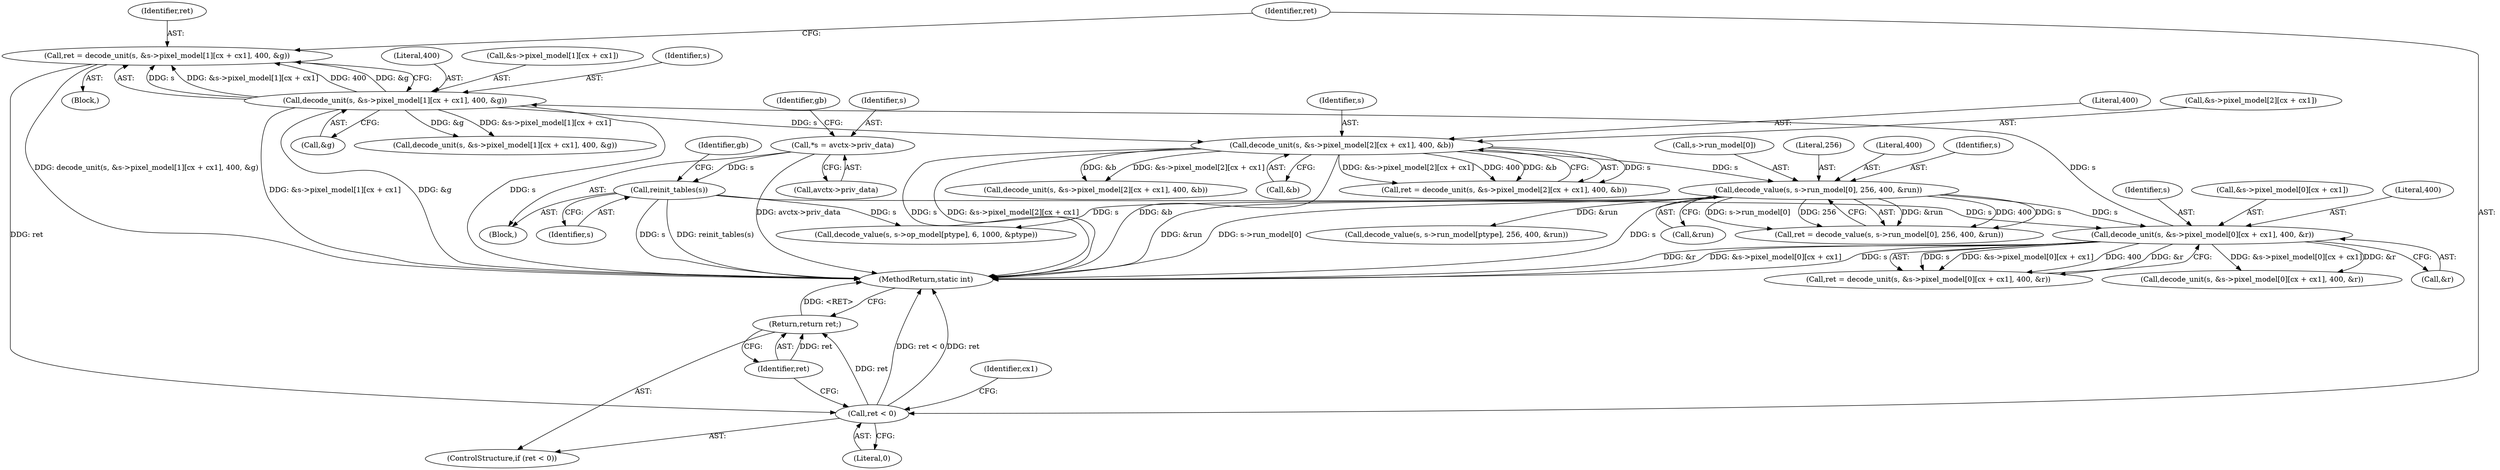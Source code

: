 digraph "0_FFmpeg_7ac5067146613997bb38442cb022d7f41321a706@integer" {
"1000221" [label="(Call,ret = decode_unit(s, &s->pixel_model[1][cx + cx1], 400, &g))"];
"1000223" [label="(Call,decode_unit(s, &s->pixel_model[1][cx + cx1], 400, &g))"];
"1000188" [label="(Call,decode_unit(s, &s->pixel_model[0][cx + cx1], 400, &r))"];
"1000293" [label="(Call,decode_value(s, s->run_model[0], 256, 400, &run))"];
"1000258" [label="(Call,decode_unit(s, &s->pixel_model[2][cx + cx1], 400, &b))"];
"1000166" [label="(Call,reinit_tables(s))"];
"1000106" [label="(Call,*s = avctx->priv_data)"];
"1000239" [label="(Call,ret < 0)"];
"1000242" [label="(Return,return ret;)"];
"1000108" [label="(Call,avctx->priv_data)"];
"1000189" [label="(Identifier,s)"];
"1000391" [label="(Call,decode_value(s, s->op_model[ptype], 6, 1000, &ptype))"];
"1000106" [label="(Call,*s = avctx->priv_data)"];
"1000302" [label="(Call,&run)"];
"1000291" [label="(Call,ret = decode_value(s, s->run_model[0], 256, 400, &run))"];
"1000235" [label="(Literal,400)"];
"1000243" [label="(Identifier,ret)"];
"1000223" [label="(Call,decode_unit(s, &s->pixel_model[1][cx + cx1], 400, &g))"];
"1000221" [label="(Call,ret = decode_unit(s, &s->pixel_model[1][cx + cx1], 400, &g))"];
"1000242" [label="(Return,return ret;)"];
"1000167" [label="(Identifier,s)"];
"1000295" [label="(Call,s->run_model[0])"];
"1000525" [label="(Call,decode_value(s, s->run_model[ptype], 256, 400, &run))"];
"1000166" [label="(Call,reinit_tables(s))"];
"1000225" [label="(Call,&s->pixel_model[1][cx + cx1])"];
"1000270" [label="(Literal,400)"];
"1000240" [label="(Identifier,ret)"];
"1000236" [label="(Call,&g)"];
"1000293" [label="(Call,decode_value(s, s->run_model[0], 256, 400, &run))"];
"1000258" [label="(Call,decode_unit(s, &s->pixel_model[2][cx + cx1], 400, &b))"];
"1000256" [label="(Call,ret = decode_unit(s, &s->pixel_model[2][cx + cx1], 400, &b))"];
"1000113" [label="(Identifier,gb)"];
"1000300" [label="(Literal,256)"];
"1000190" [label="(Call,&s->pixel_model[0][cx + cx1])"];
"1000260" [label="(Call,&s->pixel_model[2][cx + cx1])"];
"1000186" [label="(Call,ret = decode_unit(s, &s->pixel_model[0][cx + cx1], 400, &r))"];
"1000301" [label="(Literal,400)"];
"1000241" [label="(Literal,0)"];
"1000485" [label="(Call,decode_unit(s, &s->pixel_model[2][cx + cx1], 400, &b))"];
"1000450" [label="(Call,decode_unit(s, &s->pixel_model[1][cx + cx1], 400, &g))"];
"1000200" [label="(Literal,400)"];
"1000294" [label="(Identifier,s)"];
"1000238" [label="(ControlStructure,if (ret < 0))"];
"1000224" [label="(Identifier,s)"];
"1000222" [label="(Identifier,ret)"];
"1000239" [label="(Call,ret < 0)"];
"1000259" [label="(Identifier,s)"];
"1000415" [label="(Call,decode_unit(s, &s->pixel_model[0][cx + cx1], 400, &r))"];
"1000107" [label="(Identifier,s)"];
"1000185" [label="(Block,)"];
"1000201" [label="(Call,&r)"];
"1000271" [label="(Call,&b)"];
"1000245" [label="(Identifier,cx1)"];
"1001058" [label="(MethodReturn,static int)"];
"1000169" [label="(Identifier,gb)"];
"1000104" [label="(Block,)"];
"1000188" [label="(Call,decode_unit(s, &s->pixel_model[0][cx + cx1], 400, &r))"];
"1000221" -> "1000185"  [label="AST: "];
"1000221" -> "1000223"  [label="CFG: "];
"1000222" -> "1000221"  [label="AST: "];
"1000223" -> "1000221"  [label="AST: "];
"1000240" -> "1000221"  [label="CFG: "];
"1000221" -> "1001058"  [label="DDG: decode_unit(s, &s->pixel_model[1][cx + cx1], 400, &g)"];
"1000223" -> "1000221"  [label="DDG: s"];
"1000223" -> "1000221"  [label="DDG: &s->pixel_model[1][cx + cx1]"];
"1000223" -> "1000221"  [label="DDG: 400"];
"1000223" -> "1000221"  [label="DDG: &g"];
"1000221" -> "1000239"  [label="DDG: ret"];
"1000223" -> "1000236"  [label="CFG: "];
"1000224" -> "1000223"  [label="AST: "];
"1000225" -> "1000223"  [label="AST: "];
"1000235" -> "1000223"  [label="AST: "];
"1000236" -> "1000223"  [label="AST: "];
"1000223" -> "1001058"  [label="DDG: &s->pixel_model[1][cx + cx1]"];
"1000223" -> "1001058"  [label="DDG: &g"];
"1000223" -> "1001058"  [label="DDG: s"];
"1000188" -> "1000223"  [label="DDG: s"];
"1000223" -> "1000258"  [label="DDG: s"];
"1000223" -> "1000450"  [label="DDG: &s->pixel_model[1][cx + cx1]"];
"1000223" -> "1000450"  [label="DDG: &g"];
"1000188" -> "1000186"  [label="AST: "];
"1000188" -> "1000201"  [label="CFG: "];
"1000189" -> "1000188"  [label="AST: "];
"1000190" -> "1000188"  [label="AST: "];
"1000200" -> "1000188"  [label="AST: "];
"1000201" -> "1000188"  [label="AST: "];
"1000186" -> "1000188"  [label="CFG: "];
"1000188" -> "1001058"  [label="DDG: &r"];
"1000188" -> "1001058"  [label="DDG: &s->pixel_model[0][cx + cx1]"];
"1000188" -> "1001058"  [label="DDG: s"];
"1000188" -> "1000186"  [label="DDG: s"];
"1000188" -> "1000186"  [label="DDG: &s->pixel_model[0][cx + cx1]"];
"1000188" -> "1000186"  [label="DDG: 400"];
"1000188" -> "1000186"  [label="DDG: &r"];
"1000293" -> "1000188"  [label="DDG: s"];
"1000166" -> "1000188"  [label="DDG: s"];
"1000188" -> "1000415"  [label="DDG: &s->pixel_model[0][cx + cx1]"];
"1000188" -> "1000415"  [label="DDG: &r"];
"1000293" -> "1000291"  [label="AST: "];
"1000293" -> "1000302"  [label="CFG: "];
"1000294" -> "1000293"  [label="AST: "];
"1000295" -> "1000293"  [label="AST: "];
"1000300" -> "1000293"  [label="AST: "];
"1000301" -> "1000293"  [label="AST: "];
"1000302" -> "1000293"  [label="AST: "];
"1000291" -> "1000293"  [label="CFG: "];
"1000293" -> "1001058"  [label="DDG: s"];
"1000293" -> "1001058"  [label="DDG: &run"];
"1000293" -> "1001058"  [label="DDG: s->run_model[0]"];
"1000293" -> "1000291"  [label="DDG: &run"];
"1000293" -> "1000291"  [label="DDG: 400"];
"1000293" -> "1000291"  [label="DDG: s"];
"1000293" -> "1000291"  [label="DDG: s->run_model[0]"];
"1000293" -> "1000291"  [label="DDG: 256"];
"1000258" -> "1000293"  [label="DDG: s"];
"1000293" -> "1000391"  [label="DDG: s"];
"1000293" -> "1000525"  [label="DDG: &run"];
"1000258" -> "1000256"  [label="AST: "];
"1000258" -> "1000271"  [label="CFG: "];
"1000259" -> "1000258"  [label="AST: "];
"1000260" -> "1000258"  [label="AST: "];
"1000270" -> "1000258"  [label="AST: "];
"1000271" -> "1000258"  [label="AST: "];
"1000256" -> "1000258"  [label="CFG: "];
"1000258" -> "1001058"  [label="DDG: s"];
"1000258" -> "1001058"  [label="DDG: &s->pixel_model[2][cx + cx1]"];
"1000258" -> "1001058"  [label="DDG: &b"];
"1000258" -> "1000256"  [label="DDG: s"];
"1000258" -> "1000256"  [label="DDG: &s->pixel_model[2][cx + cx1]"];
"1000258" -> "1000256"  [label="DDG: 400"];
"1000258" -> "1000256"  [label="DDG: &b"];
"1000258" -> "1000485"  [label="DDG: &s->pixel_model[2][cx + cx1]"];
"1000258" -> "1000485"  [label="DDG: &b"];
"1000166" -> "1000104"  [label="AST: "];
"1000166" -> "1000167"  [label="CFG: "];
"1000167" -> "1000166"  [label="AST: "];
"1000169" -> "1000166"  [label="CFG: "];
"1000166" -> "1001058"  [label="DDG: reinit_tables(s)"];
"1000166" -> "1001058"  [label="DDG: s"];
"1000106" -> "1000166"  [label="DDG: s"];
"1000166" -> "1000391"  [label="DDG: s"];
"1000106" -> "1000104"  [label="AST: "];
"1000106" -> "1000108"  [label="CFG: "];
"1000107" -> "1000106"  [label="AST: "];
"1000108" -> "1000106"  [label="AST: "];
"1000113" -> "1000106"  [label="CFG: "];
"1000106" -> "1001058"  [label="DDG: avctx->priv_data"];
"1000239" -> "1000238"  [label="AST: "];
"1000239" -> "1000241"  [label="CFG: "];
"1000240" -> "1000239"  [label="AST: "];
"1000241" -> "1000239"  [label="AST: "];
"1000243" -> "1000239"  [label="CFG: "];
"1000245" -> "1000239"  [label="CFG: "];
"1000239" -> "1001058"  [label="DDG: ret < 0"];
"1000239" -> "1001058"  [label="DDG: ret"];
"1000239" -> "1000242"  [label="DDG: ret"];
"1000242" -> "1000238"  [label="AST: "];
"1000242" -> "1000243"  [label="CFG: "];
"1000243" -> "1000242"  [label="AST: "];
"1001058" -> "1000242"  [label="CFG: "];
"1000242" -> "1001058"  [label="DDG: <RET>"];
"1000243" -> "1000242"  [label="DDG: ret"];
}
